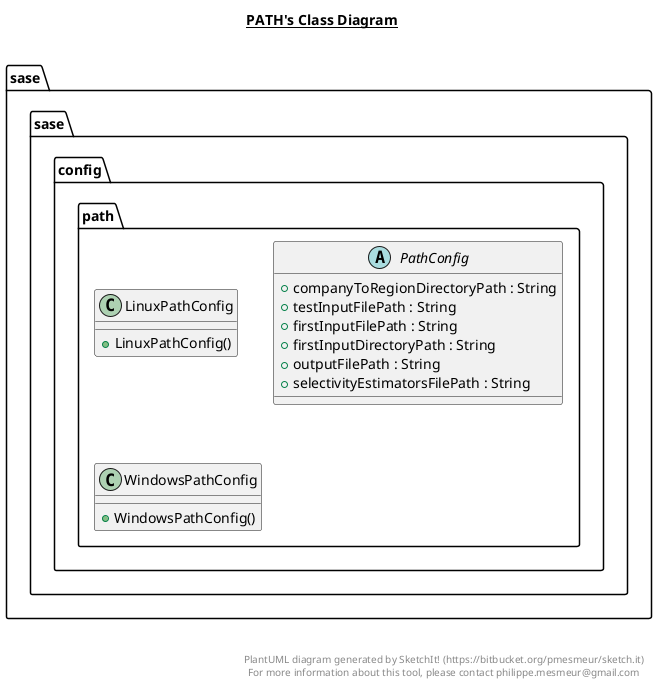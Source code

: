 @startuml

title __PATH's Class Diagram__\n

  package sase.sase.config {
    package sase.sase.config.path {
      class LinuxPathConfig {
          + LinuxPathConfig()
      }
    }
  }
  

  package sase.sase.config {
    package sase.sase.config.path {
      abstract class PathConfig {
          + companyToRegionDirectoryPath : String
          + testInputFilePath : String
          + firstInputFilePath : String
          + firstInputDirectoryPath : String
          + outputFilePath : String
          + selectivityEstimatorsFilePath : String
      }
    }
  }
  

  package sase.sase.config {
    package sase.sase.config.path {
      class WindowsPathConfig {
          + WindowsPathConfig()
      }
    }
  }
  



right footer


PlantUML diagram generated by SketchIt! (https://bitbucket.org/pmesmeur/sketch.it)
For more information about this tool, please contact philippe.mesmeur@gmail.com
endfooter

@enduml
